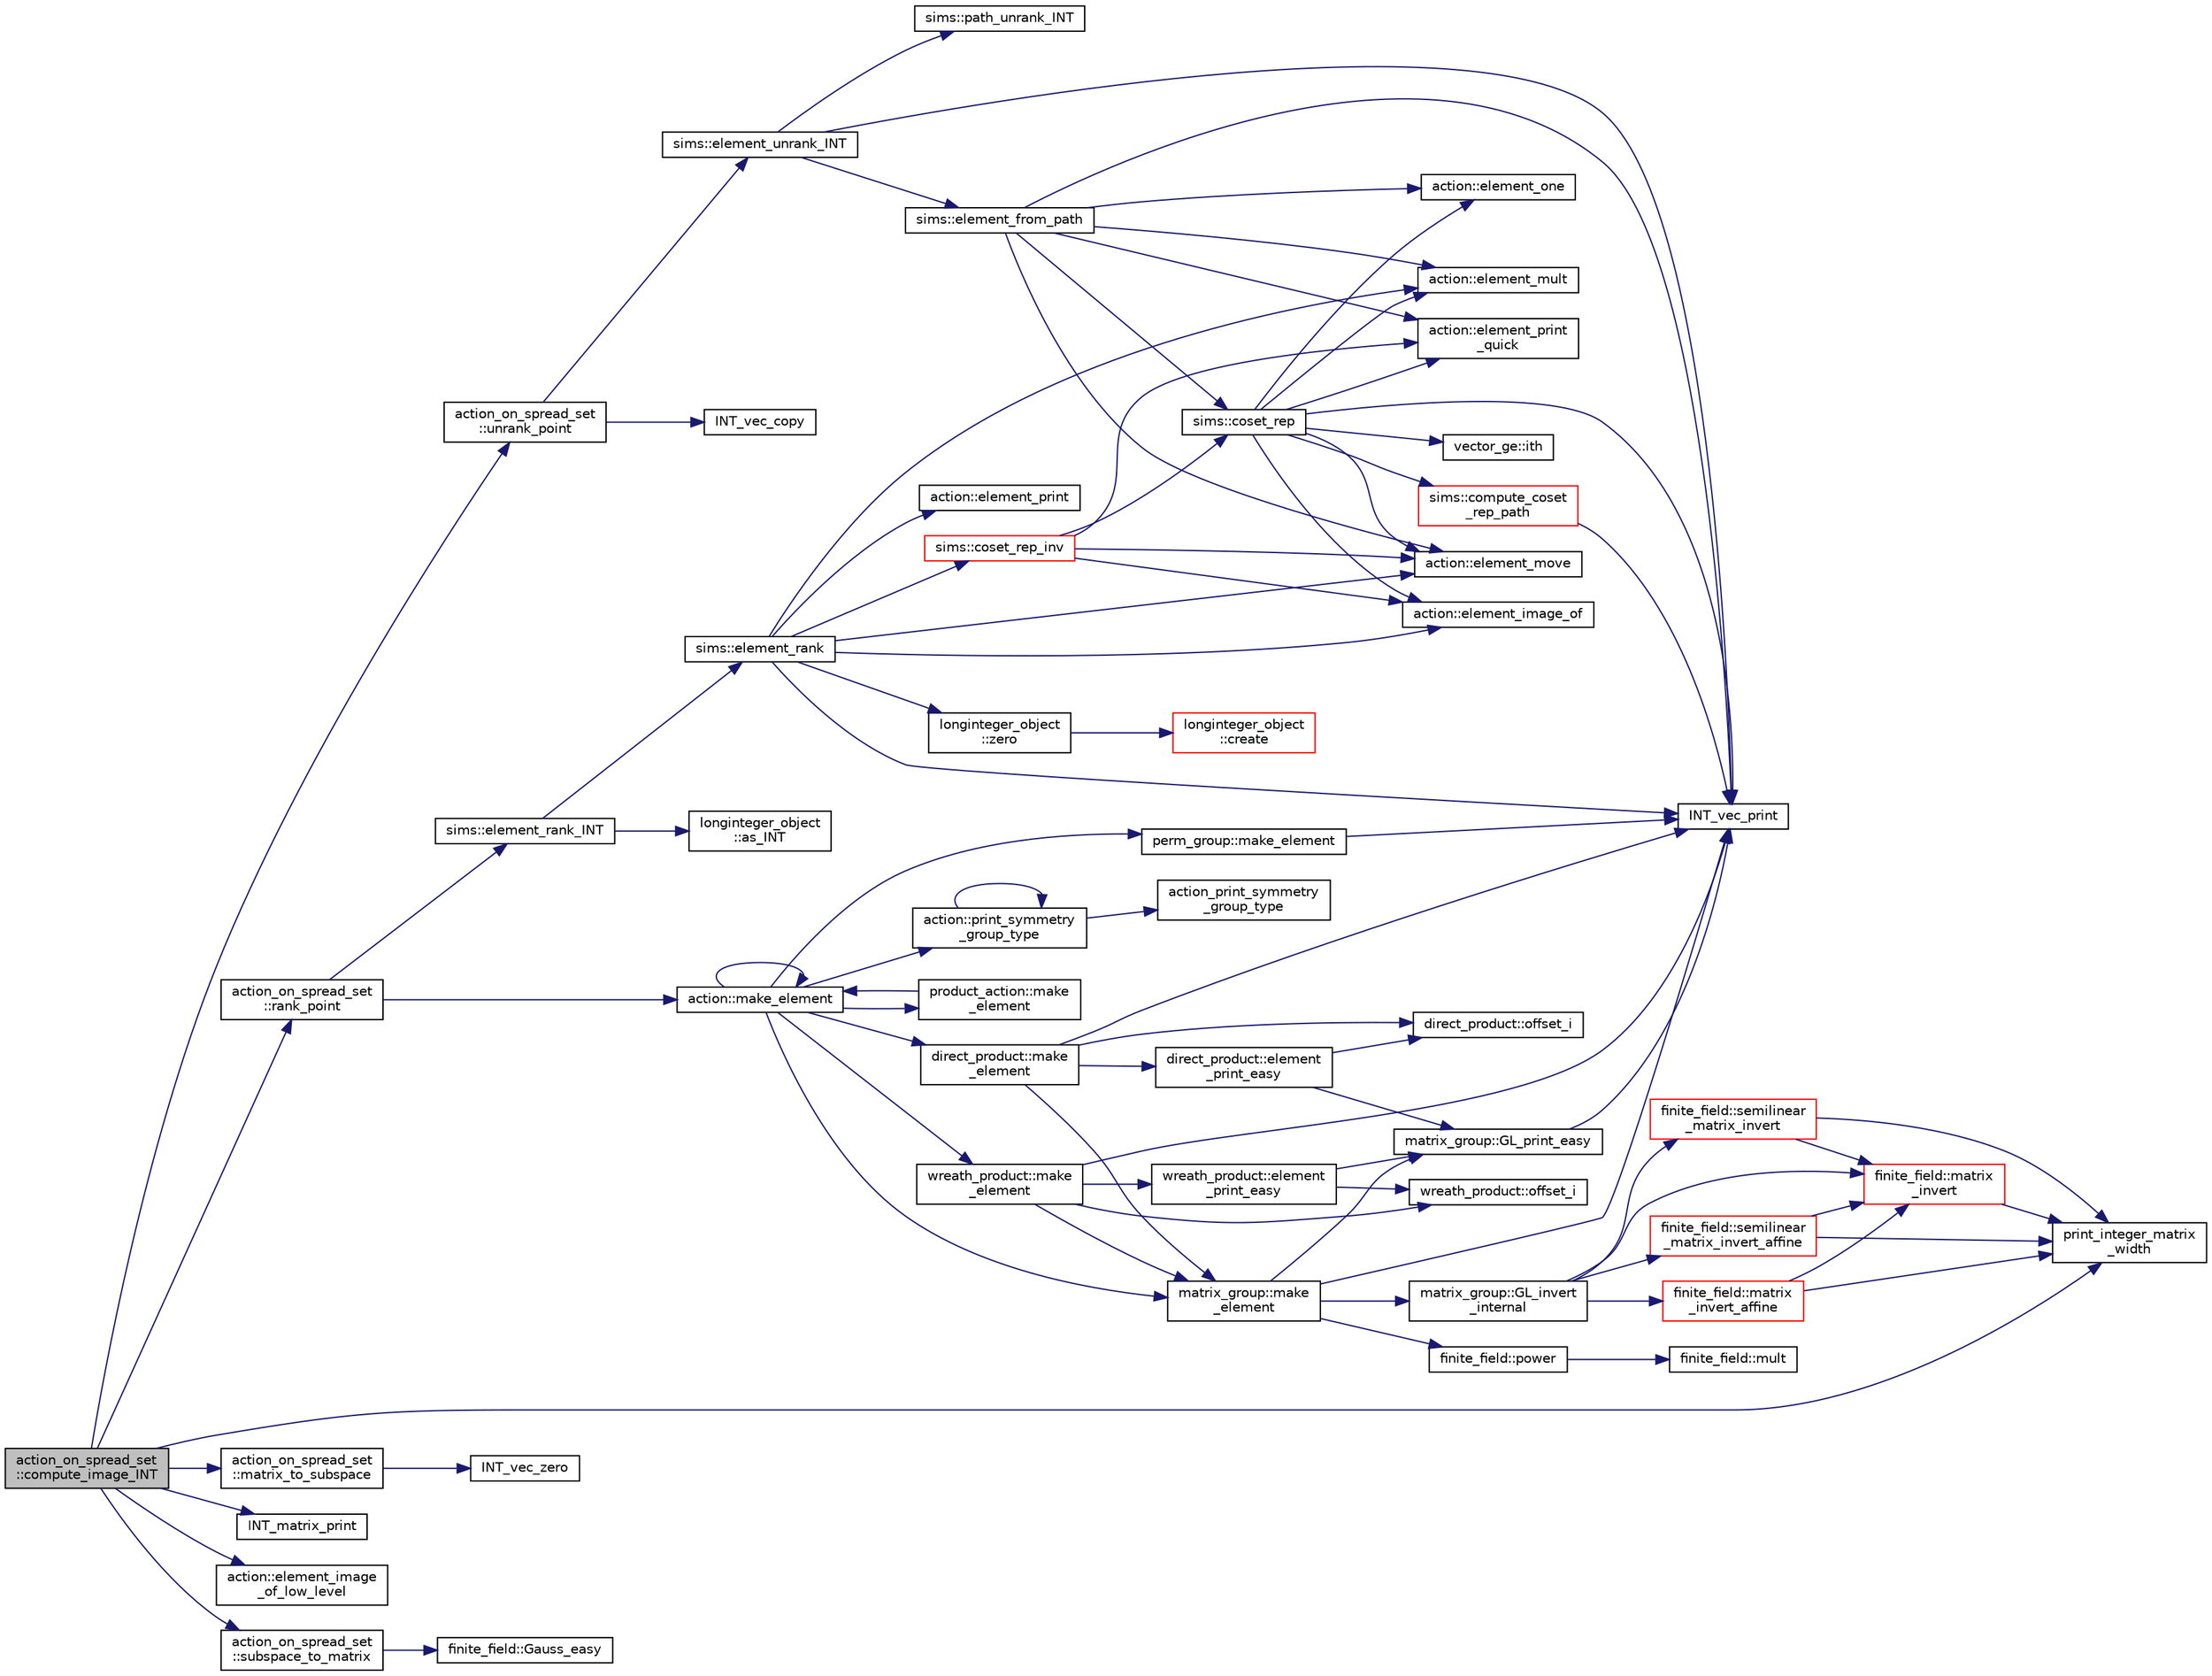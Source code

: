 digraph "action_on_spread_set::compute_image_INT"
{
  edge [fontname="Helvetica",fontsize="10",labelfontname="Helvetica",labelfontsize="10"];
  node [fontname="Helvetica",fontsize="10",shape=record];
  rankdir="LR";
  Node7 [label="action_on_spread_set\l::compute_image_INT",height=0.2,width=0.4,color="black", fillcolor="grey75", style="filled", fontcolor="black"];
  Node7 -> Node8 [color="midnightblue",fontsize="10",style="solid",fontname="Helvetica"];
  Node8 [label="action_on_spread_set\l::unrank_point",height=0.2,width=0.4,color="black", fillcolor="white", style="filled",URL="$d2/d7a/classaction__on__spread__set.html#aa7b0482298fff91e744f79a3124b1a82"];
  Node8 -> Node9 [color="midnightblue",fontsize="10",style="solid",fontname="Helvetica"];
  Node9 [label="sims::element_unrank_INT",height=0.2,width=0.4,color="black", fillcolor="white", style="filled",URL="$d9/df3/classsims.html#a435d84bb7bf7292f14593b2a4344151f"];
  Node9 -> Node10 [color="midnightblue",fontsize="10",style="solid",fontname="Helvetica"];
  Node10 [label="sims::path_unrank_INT",height=0.2,width=0.4,color="black", fillcolor="white", style="filled",URL="$d9/df3/classsims.html#a8ae2ffa971c2aac809d83c18e4e91926"];
  Node9 -> Node11 [color="midnightblue",fontsize="10",style="solid",fontname="Helvetica"];
  Node11 [label="INT_vec_print",height=0.2,width=0.4,color="black", fillcolor="white", style="filled",URL="$df/dbf/sajeeb_8_c.html#a79a5901af0b47dd0d694109543c027fe"];
  Node9 -> Node12 [color="midnightblue",fontsize="10",style="solid",fontname="Helvetica"];
  Node12 [label="sims::element_from_path",height=0.2,width=0.4,color="black", fillcolor="white", style="filled",URL="$d9/df3/classsims.html#a4a9bc25b1b8e61ba34d6d3d9f9fb8ab8"];
  Node12 -> Node11 [color="midnightblue",fontsize="10",style="solid",fontname="Helvetica"];
  Node12 -> Node13 [color="midnightblue",fontsize="10",style="solid",fontname="Helvetica"];
  Node13 [label="action::element_one",height=0.2,width=0.4,color="black", fillcolor="white", style="filled",URL="$d2/d86/classaction.html#a780a105daf04d6d1fe7e2f63b3c88e3b"];
  Node12 -> Node14 [color="midnightblue",fontsize="10",style="solid",fontname="Helvetica"];
  Node14 [label="sims::coset_rep",height=0.2,width=0.4,color="black", fillcolor="white", style="filled",URL="$d9/df3/classsims.html#a3d669dba4d005cd2399388f27f44cd04"];
  Node14 -> Node15 [color="midnightblue",fontsize="10",style="solid",fontname="Helvetica"];
  Node15 [label="sims::compute_coset\l_rep_path",height=0.2,width=0.4,color="red", fillcolor="white", style="filled",URL="$d9/df3/classsims.html#a22a53a24eb86dcfe54cb3588776a4d96"];
  Node15 -> Node11 [color="midnightblue",fontsize="10",style="solid",fontname="Helvetica"];
  Node14 -> Node11 [color="midnightblue",fontsize="10",style="solid",fontname="Helvetica"];
  Node14 -> Node13 [color="midnightblue",fontsize="10",style="solid",fontname="Helvetica"];
  Node14 -> Node17 [color="midnightblue",fontsize="10",style="solid",fontname="Helvetica"];
  Node17 [label="vector_ge::ith",height=0.2,width=0.4,color="black", fillcolor="white", style="filled",URL="$d4/d6e/classvector__ge.html#a1ff002e8b746a9beb119d57dcd4a15ff"];
  Node14 -> Node18 [color="midnightblue",fontsize="10",style="solid",fontname="Helvetica"];
  Node18 [label="action::element_print\l_quick",height=0.2,width=0.4,color="black", fillcolor="white", style="filled",URL="$d2/d86/classaction.html#a4844680cf6750396f76494a28655265b"];
  Node14 -> Node19 [color="midnightblue",fontsize="10",style="solid",fontname="Helvetica"];
  Node19 [label="action::element_mult",height=0.2,width=0.4,color="black", fillcolor="white", style="filled",URL="$d2/d86/classaction.html#ae9e36b2cae1f0f7bd7144097fa9a34b3"];
  Node14 -> Node20 [color="midnightblue",fontsize="10",style="solid",fontname="Helvetica"];
  Node20 [label="action::element_move",height=0.2,width=0.4,color="black", fillcolor="white", style="filled",URL="$d2/d86/classaction.html#a550947491bbb534d3d7951f50198a874"];
  Node14 -> Node21 [color="midnightblue",fontsize="10",style="solid",fontname="Helvetica"];
  Node21 [label="action::element_image_of",height=0.2,width=0.4,color="black", fillcolor="white", style="filled",URL="$d2/d86/classaction.html#ae09559d4537a048fc860f8a74a31393d"];
  Node12 -> Node18 [color="midnightblue",fontsize="10",style="solid",fontname="Helvetica"];
  Node12 -> Node19 [color="midnightblue",fontsize="10",style="solid",fontname="Helvetica"];
  Node12 -> Node20 [color="midnightblue",fontsize="10",style="solid",fontname="Helvetica"];
  Node8 -> Node22 [color="midnightblue",fontsize="10",style="solid",fontname="Helvetica"];
  Node22 [label="INT_vec_copy",height=0.2,width=0.4,color="black", fillcolor="white", style="filled",URL="$df/dbf/sajeeb_8_c.html#ac2d875e27e009af6ec04d17254d11075"];
  Node7 -> Node23 [color="midnightblue",fontsize="10",style="solid",fontname="Helvetica"];
  Node23 [label="action_on_spread_set\l::matrix_to_subspace",height=0.2,width=0.4,color="black", fillcolor="white", style="filled",URL="$d2/d7a/classaction__on__spread__set.html#a288c7e842caf8b47b046cdc5fc2aca73"];
  Node23 -> Node24 [color="midnightblue",fontsize="10",style="solid",fontname="Helvetica"];
  Node24 [label="INT_vec_zero",height=0.2,width=0.4,color="black", fillcolor="white", style="filled",URL="$df/dbf/sajeeb_8_c.html#aa8c9c7977203577026080f546fe4980f"];
  Node7 -> Node25 [color="midnightblue",fontsize="10",style="solid",fontname="Helvetica"];
  Node25 [label="print_integer_matrix\l_width",height=0.2,width=0.4,color="black", fillcolor="white", style="filled",URL="$d5/db4/io__and__os_8h.html#aa78f3e73fc2179251bd15adbcc31573f"];
  Node7 -> Node26 [color="midnightblue",fontsize="10",style="solid",fontname="Helvetica"];
  Node26 [label="INT_matrix_print",height=0.2,width=0.4,color="black", fillcolor="white", style="filled",URL="$d5/db4/io__and__os_8h.html#afd4180a24bef3a2b584668a4eaf607ff"];
  Node7 -> Node27 [color="midnightblue",fontsize="10",style="solid",fontname="Helvetica"];
  Node27 [label="action::element_image\l_of_low_level",height=0.2,width=0.4,color="black", fillcolor="white", style="filled",URL="$d2/d86/classaction.html#a45f6affc163c5034d1211f3cfa6db3a0"];
  Node7 -> Node28 [color="midnightblue",fontsize="10",style="solid",fontname="Helvetica"];
  Node28 [label="action_on_spread_set\l::subspace_to_matrix",height=0.2,width=0.4,color="black", fillcolor="white", style="filled",URL="$d2/d7a/classaction__on__spread__set.html#a0ebb18d5e01ccad6c67d75b5073e5326"];
  Node28 -> Node29 [color="midnightblue",fontsize="10",style="solid",fontname="Helvetica"];
  Node29 [label="finite_field::Gauss_easy",height=0.2,width=0.4,color="black", fillcolor="white", style="filled",URL="$df/d5a/classfinite__field.html#a32761bf6c4a41f24b7193352127db8e7"];
  Node7 -> Node30 [color="midnightblue",fontsize="10",style="solid",fontname="Helvetica"];
  Node30 [label="action_on_spread_set\l::rank_point",height=0.2,width=0.4,color="black", fillcolor="white", style="filled",URL="$d2/d7a/classaction__on__spread__set.html#a1d7082bfaaf523ad746fe94685fe2e43"];
  Node30 -> Node31 [color="midnightblue",fontsize="10",style="solid",fontname="Helvetica"];
  Node31 [label="action::make_element",height=0.2,width=0.4,color="black", fillcolor="white", style="filled",URL="$d2/d86/classaction.html#a920fa2a27583fb60bae10e7b282cdd1d"];
  Node31 -> Node32 [color="midnightblue",fontsize="10",style="solid",fontname="Helvetica"];
  Node32 [label="product_action::make\l_element",height=0.2,width=0.4,color="black", fillcolor="white", style="filled",URL="$d8/d74/classproduct__action.html#a1d16f9f3a4be7b3ed6ce0825612a3cd8"];
  Node32 -> Node31 [color="midnightblue",fontsize="10",style="solid",fontname="Helvetica"];
  Node31 -> Node31 [color="midnightblue",fontsize="10",style="solid",fontname="Helvetica"];
  Node31 -> Node33 [color="midnightblue",fontsize="10",style="solid",fontname="Helvetica"];
  Node33 [label="matrix_group::make\l_element",height=0.2,width=0.4,color="black", fillcolor="white", style="filled",URL="$d3/ded/classmatrix__group.html#adf67c0031ec58afbbc545e65a1cf6845"];
  Node33 -> Node11 [color="midnightblue",fontsize="10",style="solid",fontname="Helvetica"];
  Node33 -> Node34 [color="midnightblue",fontsize="10",style="solid",fontname="Helvetica"];
  Node34 [label="finite_field::power",height=0.2,width=0.4,color="black", fillcolor="white", style="filled",URL="$df/d5a/classfinite__field.html#a0437871b8f775f0b2d589188d9ad7e61"];
  Node34 -> Node35 [color="midnightblue",fontsize="10",style="solid",fontname="Helvetica"];
  Node35 [label="finite_field::mult",height=0.2,width=0.4,color="black", fillcolor="white", style="filled",URL="$df/d5a/classfinite__field.html#a24fb5917aa6d4d656fd855b7f44a13b0"];
  Node33 -> Node36 [color="midnightblue",fontsize="10",style="solid",fontname="Helvetica"];
  Node36 [label="matrix_group::GL_invert\l_internal",height=0.2,width=0.4,color="black", fillcolor="white", style="filled",URL="$d3/ded/classmatrix__group.html#ab2b9f8046dee535722e07a92ec3ab0b6"];
  Node36 -> Node37 [color="midnightblue",fontsize="10",style="solid",fontname="Helvetica"];
  Node37 [label="finite_field::semilinear\l_matrix_invert",height=0.2,width=0.4,color="red", fillcolor="white", style="filled",URL="$df/d5a/classfinite__field.html#a940fec6a9c31b10eed2e8d37c5472d93"];
  Node37 -> Node25 [color="midnightblue",fontsize="10",style="solid",fontname="Helvetica"];
  Node37 -> Node38 [color="midnightblue",fontsize="10",style="solid",fontname="Helvetica"];
  Node38 [label="finite_field::matrix\l_invert",height=0.2,width=0.4,color="red", fillcolor="white", style="filled",URL="$df/d5a/classfinite__field.html#a4c017c0edc20fefef3da0db4ef4248f7"];
  Node38 -> Node25 [color="midnightblue",fontsize="10",style="solid",fontname="Helvetica"];
  Node36 -> Node38 [color="midnightblue",fontsize="10",style="solid",fontname="Helvetica"];
  Node36 -> Node44 [color="midnightblue",fontsize="10",style="solid",fontname="Helvetica"];
  Node44 [label="finite_field::semilinear\l_matrix_invert_affine",height=0.2,width=0.4,color="red", fillcolor="white", style="filled",URL="$df/d5a/classfinite__field.html#a23db70e745bf22d230da684440e1fc59"];
  Node44 -> Node25 [color="midnightblue",fontsize="10",style="solid",fontname="Helvetica"];
  Node44 -> Node38 [color="midnightblue",fontsize="10",style="solid",fontname="Helvetica"];
  Node36 -> Node54 [color="midnightblue",fontsize="10",style="solid",fontname="Helvetica"];
  Node54 [label="finite_field::matrix\l_invert_affine",height=0.2,width=0.4,color="red", fillcolor="white", style="filled",URL="$df/d5a/classfinite__field.html#a716c202ca9fcee1911e330f4a5bdba38"];
  Node54 -> Node25 [color="midnightblue",fontsize="10",style="solid",fontname="Helvetica"];
  Node54 -> Node38 [color="midnightblue",fontsize="10",style="solid",fontname="Helvetica"];
  Node33 -> Node55 [color="midnightblue",fontsize="10",style="solid",fontname="Helvetica"];
  Node55 [label="matrix_group::GL_print_easy",height=0.2,width=0.4,color="black", fillcolor="white", style="filled",URL="$d3/ded/classmatrix__group.html#a3e6f5c276210e8132523150fad82c57e"];
  Node55 -> Node11 [color="midnightblue",fontsize="10",style="solid",fontname="Helvetica"];
  Node31 -> Node56 [color="midnightblue",fontsize="10",style="solid",fontname="Helvetica"];
  Node56 [label="wreath_product::make\l_element",height=0.2,width=0.4,color="black", fillcolor="white", style="filled",URL="$d8/dfa/classwreath__product.html#ac47838a579877034b1d2b4cd897625c1"];
  Node56 -> Node11 [color="midnightblue",fontsize="10",style="solid",fontname="Helvetica"];
  Node56 -> Node33 [color="midnightblue",fontsize="10",style="solid",fontname="Helvetica"];
  Node56 -> Node57 [color="midnightblue",fontsize="10",style="solid",fontname="Helvetica"];
  Node57 [label="wreath_product::offset_i",height=0.2,width=0.4,color="black", fillcolor="white", style="filled",URL="$d8/dfa/classwreath__product.html#a081d6eed767bdd84bc74e555815641c6"];
  Node56 -> Node58 [color="midnightblue",fontsize="10",style="solid",fontname="Helvetica"];
  Node58 [label="wreath_product::element\l_print_easy",height=0.2,width=0.4,color="black", fillcolor="white", style="filled",URL="$d8/dfa/classwreath__product.html#aa1e82da5d4c019c0756b8ebf417ee9dc"];
  Node58 -> Node55 [color="midnightblue",fontsize="10",style="solid",fontname="Helvetica"];
  Node58 -> Node57 [color="midnightblue",fontsize="10",style="solid",fontname="Helvetica"];
  Node31 -> Node59 [color="midnightblue",fontsize="10",style="solid",fontname="Helvetica"];
  Node59 [label="direct_product::make\l_element",height=0.2,width=0.4,color="black", fillcolor="white", style="filled",URL="$dc/daf/classdirect__product.html#a776efa4be66f9b0481d1f012a14c9dde"];
  Node59 -> Node11 [color="midnightblue",fontsize="10",style="solid",fontname="Helvetica"];
  Node59 -> Node33 [color="midnightblue",fontsize="10",style="solid",fontname="Helvetica"];
  Node59 -> Node60 [color="midnightblue",fontsize="10",style="solid",fontname="Helvetica"];
  Node60 [label="direct_product::offset_i",height=0.2,width=0.4,color="black", fillcolor="white", style="filled",URL="$dc/daf/classdirect__product.html#a2ec3643bd7223e53c00451d1fe832f20"];
  Node59 -> Node61 [color="midnightblue",fontsize="10",style="solid",fontname="Helvetica"];
  Node61 [label="direct_product::element\l_print_easy",height=0.2,width=0.4,color="black", fillcolor="white", style="filled",URL="$dc/daf/classdirect__product.html#a532daead19e5c7977ce9928dafab79ac"];
  Node61 -> Node55 [color="midnightblue",fontsize="10",style="solid",fontname="Helvetica"];
  Node61 -> Node60 [color="midnightblue",fontsize="10",style="solid",fontname="Helvetica"];
  Node31 -> Node62 [color="midnightblue",fontsize="10",style="solid",fontname="Helvetica"];
  Node62 [label="perm_group::make_element",height=0.2,width=0.4,color="black", fillcolor="white", style="filled",URL="$df/d0a/classperm__group.html#a52c1c9e55966809c1e30aad80df87774"];
  Node62 -> Node11 [color="midnightblue",fontsize="10",style="solid",fontname="Helvetica"];
  Node31 -> Node63 [color="midnightblue",fontsize="10",style="solid",fontname="Helvetica"];
  Node63 [label="action::print_symmetry\l_group_type",height=0.2,width=0.4,color="black", fillcolor="white", style="filled",URL="$d2/d86/classaction.html#aed811766c7e64fe2c853df8b0b67aa6e"];
  Node63 -> Node64 [color="midnightblue",fontsize="10",style="solid",fontname="Helvetica"];
  Node64 [label="action_print_symmetry\l_group_type",height=0.2,width=0.4,color="black", fillcolor="white", style="filled",URL="$d5/d90/action__global_8_c.html#a03666b9440c4962148eba7905b9f843c"];
  Node63 -> Node63 [color="midnightblue",fontsize="10",style="solid",fontname="Helvetica"];
  Node30 -> Node65 [color="midnightblue",fontsize="10",style="solid",fontname="Helvetica"];
  Node65 [label="sims::element_rank_INT",height=0.2,width=0.4,color="black", fillcolor="white", style="filled",URL="$d9/df3/classsims.html#a8ff29017c518c9ed459a7ea9eade2974"];
  Node65 -> Node66 [color="midnightblue",fontsize="10",style="solid",fontname="Helvetica"];
  Node66 [label="sims::element_rank",height=0.2,width=0.4,color="black", fillcolor="white", style="filled",URL="$d9/df3/classsims.html#a00fb332192d01becb17b6a059482fc8d"];
  Node66 -> Node20 [color="midnightblue",fontsize="10",style="solid",fontname="Helvetica"];
  Node66 -> Node67 [color="midnightblue",fontsize="10",style="solid",fontname="Helvetica"];
  Node67 [label="longinteger_object\l::zero",height=0.2,width=0.4,color="black", fillcolor="white", style="filled",URL="$dd/d7e/classlonginteger__object.html#a6cdf946c2eb5e3e71ffb534716fa8a86"];
  Node67 -> Node68 [color="midnightblue",fontsize="10",style="solid",fontname="Helvetica"];
  Node68 [label="longinteger_object\l::create",height=0.2,width=0.4,color="red", fillcolor="white", style="filled",URL="$dd/d7e/classlonginteger__object.html#a95d2eebc60849c3963a49298b1f498c2"];
  Node66 -> Node21 [color="midnightblue",fontsize="10",style="solid",fontname="Helvetica"];
  Node66 -> Node11 [color="midnightblue",fontsize="10",style="solid",fontname="Helvetica"];
  Node66 -> Node74 [color="midnightblue",fontsize="10",style="solid",fontname="Helvetica"];
  Node74 [label="action::element_print",height=0.2,width=0.4,color="black", fillcolor="white", style="filled",URL="$d2/d86/classaction.html#ae38c3ef3c1125213733d63c6fc3c40cd"];
  Node66 -> Node75 [color="midnightblue",fontsize="10",style="solid",fontname="Helvetica"];
  Node75 [label="sims::coset_rep_inv",height=0.2,width=0.4,color="red", fillcolor="white", style="filled",URL="$d9/df3/classsims.html#a388f523d4ec997fce4e9ede924de99b9"];
  Node75 -> Node14 [color="midnightblue",fontsize="10",style="solid",fontname="Helvetica"];
  Node75 -> Node18 [color="midnightblue",fontsize="10",style="solid",fontname="Helvetica"];
  Node75 -> Node21 [color="midnightblue",fontsize="10",style="solid",fontname="Helvetica"];
  Node75 -> Node20 [color="midnightblue",fontsize="10",style="solid",fontname="Helvetica"];
  Node66 -> Node19 [color="midnightblue",fontsize="10",style="solid",fontname="Helvetica"];
  Node65 -> Node77 [color="midnightblue",fontsize="10",style="solid",fontname="Helvetica"];
  Node77 [label="longinteger_object\l::as_INT",height=0.2,width=0.4,color="black", fillcolor="white", style="filled",URL="$dd/d7e/classlonginteger__object.html#afb992d4679a6741acc63c8bcba27971e"];
}
